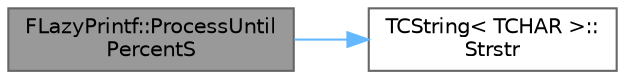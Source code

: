 digraph "FLazyPrintf::ProcessUntilPercentS"
{
 // INTERACTIVE_SVG=YES
 // LATEX_PDF_SIZE
  bgcolor="transparent";
  edge [fontname=Helvetica,fontsize=10,labelfontname=Helvetica,labelfontsize=10];
  node [fontname=Helvetica,fontsize=10,shape=box,height=0.2,width=0.4];
  rankdir="LR";
  Node1 [id="Node000001",label="FLazyPrintf::ProcessUntil\lPercentS",height=0.2,width=0.4,color="gray40", fillcolor="grey60", style="filled", fontcolor="black",tooltip=" "];
  Node1 -> Node2 [id="edge1_Node000001_Node000002",color="steelblue1",style="solid",tooltip=" "];
  Node2 [id="Node000002",label="TCString\< TCHAR \>::\lStrstr",height=0.2,width=0.4,color="grey40", fillcolor="white", style="filled",URL="$df/d74/structTCString.html#a509b841ca1b8b69e40cf81a6486aa077",tooltip=" "];
}

